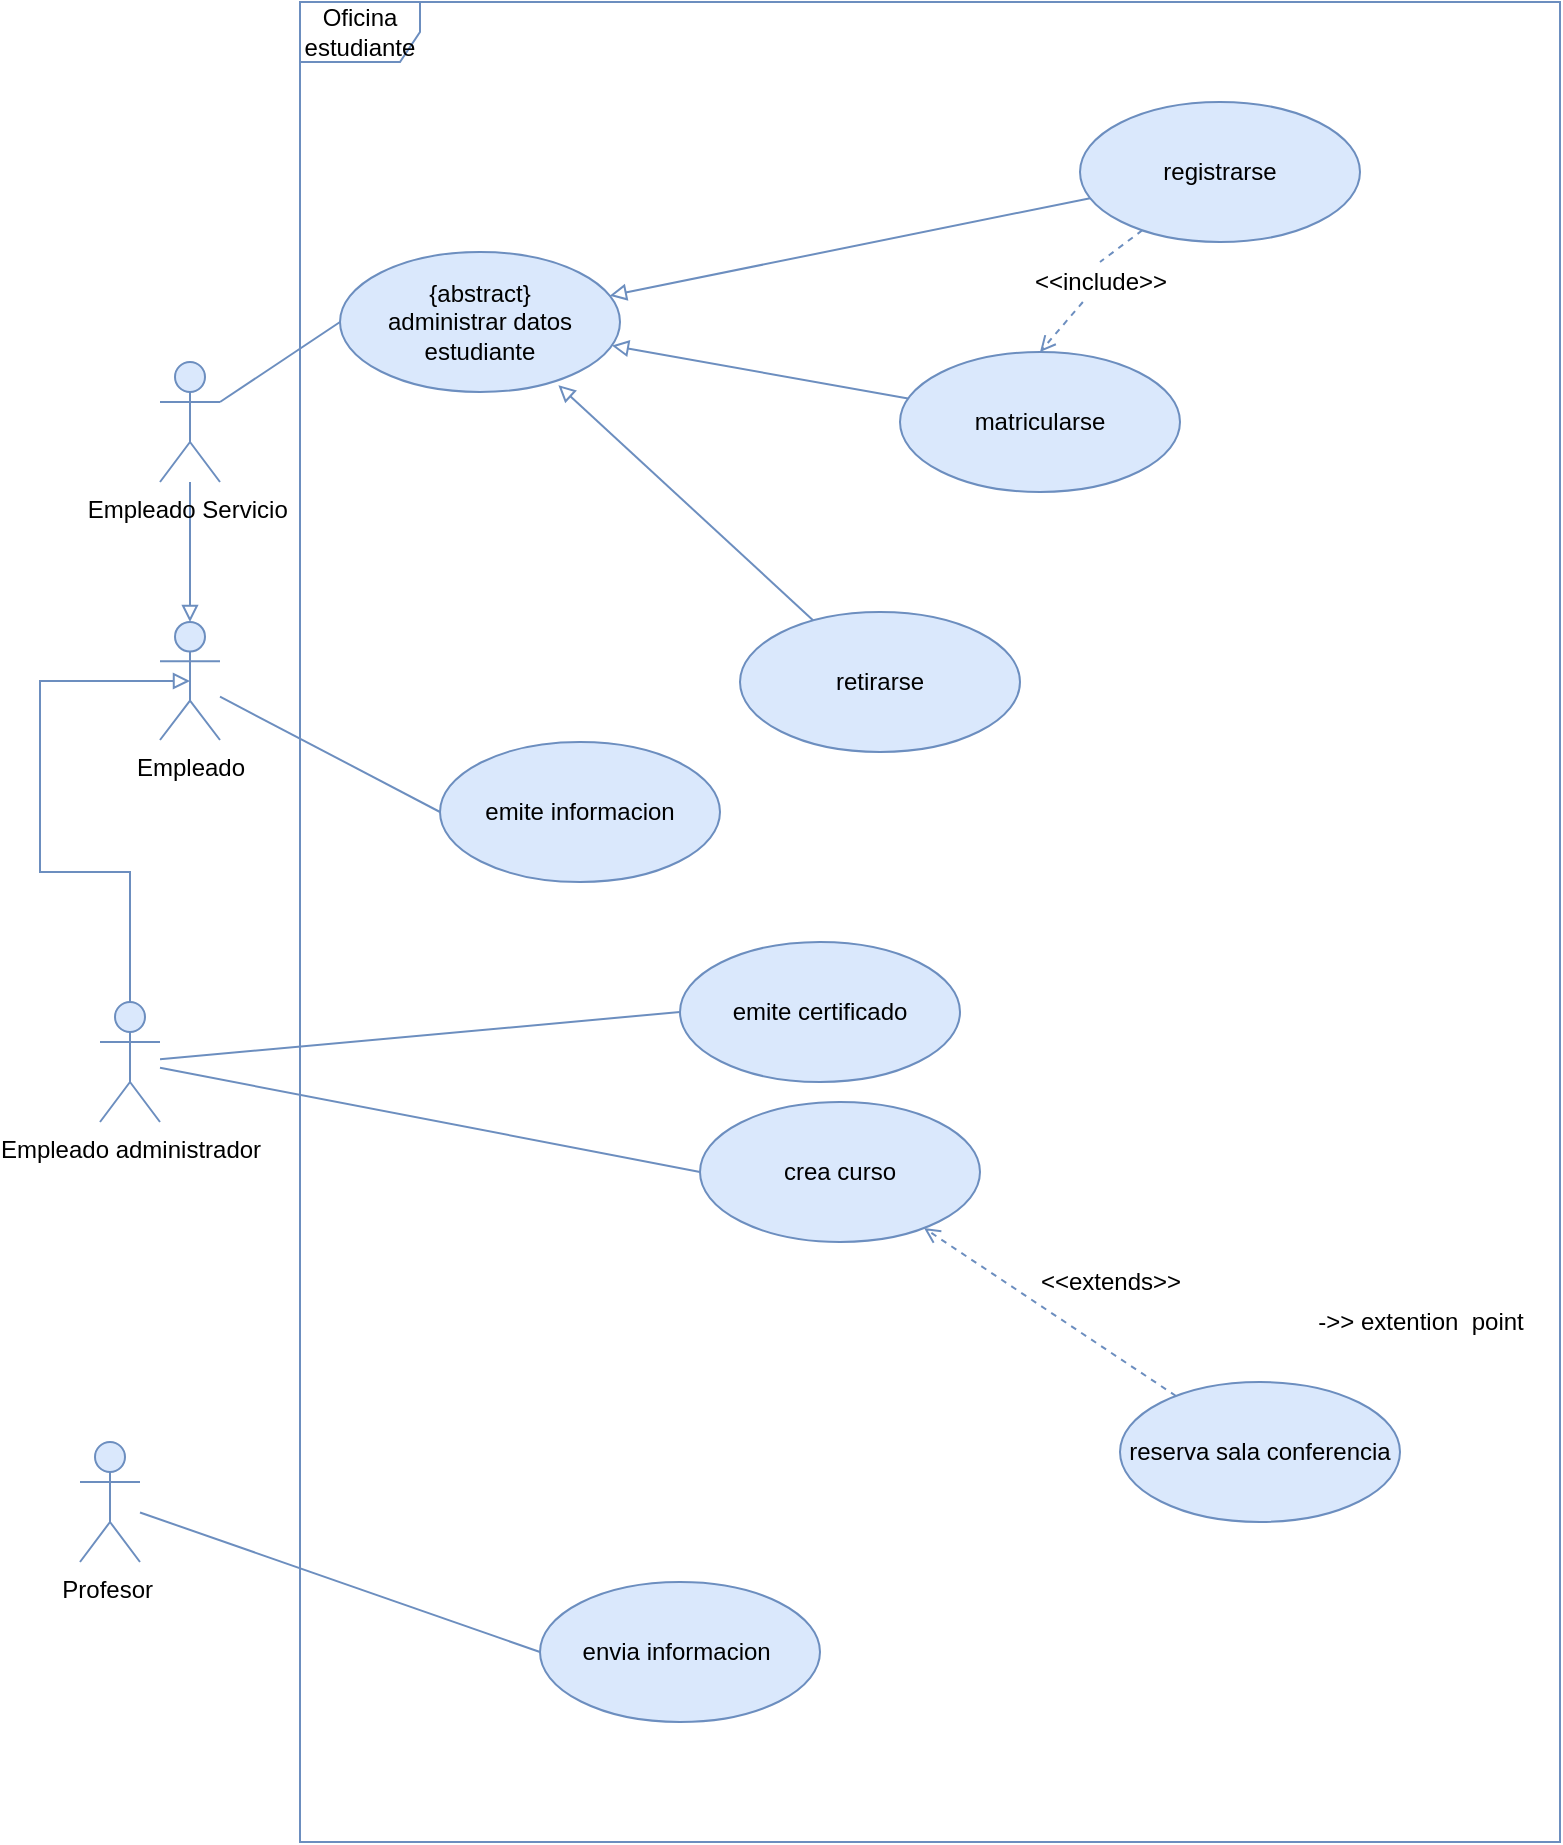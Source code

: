 <mxfile version="18.0.4" type="device" pages="2"><diagram id="XEP6a9qHe1voFCJpr0oO" name="Página-1"><mxGraphModel dx="1483" dy="909" grid="1" gridSize="10" guides="1" tooltips="1" connect="1" arrows="1" fold="1" page="1" pageScale="1" pageWidth="827" pageHeight="1169" math="0" shadow="0"><root><mxCell id="0"/><mxCell id="1" parent="0"/><mxCell id="YhiqqzPrHOOlcmlcAtJl-3" style="edgeStyle=none;rounded=0;orthogonalLoop=1;jettySize=auto;html=1;entryX=0;entryY=0.5;entryDx=0;entryDy=0;endArrow=none;endFill=0;fillColor=#dae8fc;strokeColor=#6C8EBF;" parent="1" target="P77ipFcIM_R2ERbLckpS-14" edge="1" source="P77ipFcIM_R2ERbLckpS-2"><mxGeometry relative="1" as="geometry"><mxPoint x="250" y="630" as="sourcePoint"/></mxGeometry></mxCell><mxCell id="YhiqqzPrHOOlcmlcAtJl-5" style="edgeStyle=none;rounded=0;orthogonalLoop=1;jettySize=auto;html=1;entryX=0;entryY=0.5;entryDx=0;entryDy=0;endArrow=none;endFill=0;fillColor=#dae8fc;strokeColor=#6C8EBF;" parent="1" source="P77ipFcIM_R2ERbLckpS-2" target="P77ipFcIM_R2ERbLckpS-18" edge="1"><mxGeometry relative="1" as="geometry"/></mxCell><mxCell id="tGqUCJUEY2w_j-EYIoIa-2" style="edgeStyle=orthogonalEdgeStyle;rounded=0;orthogonalLoop=1;jettySize=auto;html=1;entryX=0.5;entryY=0.5;entryDx=0;entryDy=0;entryPerimeter=0;endArrow=block;endFill=0;fillColor=#dae8fc;strokeColor=#6C8EBF;" edge="1" parent="1" source="P77ipFcIM_R2ERbLckpS-2" target="P77ipFcIM_R2ERbLckpS-5"><mxGeometry relative="1" as="geometry"><Array as="points"><mxPoint x="85" y="535"/><mxPoint x="40" y="535"/><mxPoint x="40" y="440"/></Array></mxGeometry></mxCell><mxCell id="P77ipFcIM_R2ERbLckpS-2" value="Empleado administrador" style="shape=umlActor;verticalLabelPosition=bottom;verticalAlign=top;html=1;fillColor=#dae8fc;strokeColor=#6C8EBF;" parent="1" vertex="1"><mxGeometry x="70" y="600" width="30" height="60" as="geometry"/></mxCell><mxCell id="P77ipFcIM_R2ERbLckpS-44" style="edgeStyle=none;rounded=0;orthogonalLoop=1;jettySize=auto;html=1;entryX=0;entryY=0.5;entryDx=0;entryDy=0;endArrow=none;endFill=0;fillColor=#dae8fc;strokeColor=#6C8EBF;" parent="1" source="P77ipFcIM_R2ERbLckpS-3" target="P77ipFcIM_R2ERbLckpS-43" edge="1"><mxGeometry relative="1" as="geometry"><Array as="points"/></mxGeometry></mxCell><mxCell id="P77ipFcIM_R2ERbLckpS-48" style="edgeStyle=none;rounded=0;orthogonalLoop=1;jettySize=auto;html=1;endArrow=block;endFill=0;fillColor=#dae8fc;strokeColor=#6C8EBF;" parent="1" source="P77ipFcIM_R2ERbLckpS-3" target="P77ipFcIM_R2ERbLckpS-5" edge="1"><mxGeometry relative="1" as="geometry"/></mxCell><mxCell id="P77ipFcIM_R2ERbLckpS-3" value="Empleado Servicio&amp;nbsp;" style="shape=umlActor;verticalLabelPosition=bottom;verticalAlign=top;html=1;fillColor=#dae8fc;strokeColor=#6C8EBF;" parent="1" vertex="1"><mxGeometry x="100" y="280" width="30" height="60" as="geometry"/></mxCell><mxCell id="P77ipFcIM_R2ERbLckpS-40" style="edgeStyle=none;rounded=0;orthogonalLoop=1;jettySize=auto;html=1;entryX=0;entryY=0.5;entryDx=0;entryDy=0;endArrow=none;endFill=0;fillColor=#dae8fc;strokeColor=#6C8EBF;" parent="1" source="P77ipFcIM_R2ERbLckpS-4" target="P77ipFcIM_R2ERbLckpS-38" edge="1"><mxGeometry relative="1" as="geometry"/></mxCell><mxCell id="P77ipFcIM_R2ERbLckpS-4" value="Profesor&amp;nbsp;" style="shape=umlActor;verticalLabelPosition=bottom;verticalAlign=top;html=1;fillColor=#dae8fc;strokeColor=#6C8EBF;" parent="1" vertex="1"><mxGeometry x="60" y="820" width="30" height="60" as="geometry"/></mxCell><mxCell id="YhiqqzPrHOOlcmlcAtJl-1" style="edgeStyle=none;rounded=0;orthogonalLoop=1;jettySize=auto;html=1;entryX=0;entryY=0.5;entryDx=0;entryDy=0;endArrow=none;endFill=0;fillColor=#dae8fc;strokeColor=#6C8EBF;" parent="1" source="P77ipFcIM_R2ERbLckpS-5" target="P77ipFcIM_R2ERbLckpS-13" edge="1"><mxGeometry relative="1" as="geometry"/></mxCell><mxCell id="P77ipFcIM_R2ERbLckpS-5" value="Empleado" style="shape=umlActor;verticalLabelPosition=bottom;verticalAlign=top;html=1;fillColor=#dae8fc;strokeColor=#6C8EBF;" parent="1" vertex="1"><mxGeometry x="100" y="410" width="30" height="59" as="geometry"/></mxCell><mxCell id="P77ipFcIM_R2ERbLckpS-13" value="emite informacion" style="ellipse;whiteSpace=wrap;html=1;fillColor=#dae8fc;strokeColor=#6C8EBF;" parent="1" vertex="1"><mxGeometry x="240" y="470" width="140" height="70" as="geometry"/></mxCell><mxCell id="P77ipFcIM_R2ERbLckpS-14" value="crea curso" style="ellipse;whiteSpace=wrap;html=1;fillColor=#dae8fc;strokeColor=#6C8EBF;" parent="1" vertex="1"><mxGeometry x="370" y="650" width="140" height="70" as="geometry"/></mxCell><mxCell id="YhiqqzPrHOOlcmlcAtJl-6" style="edgeStyle=none;rounded=0;orthogonalLoop=1;jettySize=auto;html=1;endArrow=open;endFill=0;dashed=1;fillColor=#dae8fc;strokeColor=#6C8EBF;" parent="1" source="P77ipFcIM_R2ERbLckpS-15" target="P77ipFcIM_R2ERbLckpS-14" edge="1"><mxGeometry relative="1" as="geometry"/></mxCell><mxCell id="P77ipFcIM_R2ERbLckpS-15" value="reserva sala conferencia" style="ellipse;whiteSpace=wrap;html=1;fillColor=#dae8fc;strokeColor=#6C8EBF;" parent="1" vertex="1"><mxGeometry x="580" y="790" width="140" height="70" as="geometry"/></mxCell><mxCell id="P77ipFcIM_R2ERbLckpS-18" value="emite certificado" style="ellipse;whiteSpace=wrap;html=1;fillColor=#dae8fc;strokeColor=#6C8EBF;" parent="1" vertex="1"><mxGeometry x="360" y="570" width="140" height="70" as="geometry"/></mxCell><mxCell id="P77ipFcIM_R2ERbLckpS-47" style="edgeStyle=none;rounded=0;orthogonalLoop=1;jettySize=auto;html=1;entryX=0.78;entryY=0.951;entryDx=0;entryDy=0;entryPerimeter=0;endArrow=block;endFill=0;fillColor=#dae8fc;strokeColor=#6C8EBF;" parent="1" source="P77ipFcIM_R2ERbLckpS-20" target="P77ipFcIM_R2ERbLckpS-43" edge="1"><mxGeometry relative="1" as="geometry"/></mxCell><mxCell id="P77ipFcIM_R2ERbLckpS-20" value="retirarse" style="ellipse;whiteSpace=wrap;html=1;fillColor=#dae8fc;strokeColor=#6C8EBF;" parent="1" vertex="1"><mxGeometry x="390" y="405" width="140" height="70" as="geometry"/></mxCell><mxCell id="P77ipFcIM_R2ERbLckpS-46" style="edgeStyle=none;rounded=0;orthogonalLoop=1;jettySize=auto;html=1;endArrow=block;endFill=0;fillColor=#dae8fc;strokeColor=#6C8EBF;" parent="1" source="P77ipFcIM_R2ERbLckpS-21" target="P77ipFcIM_R2ERbLckpS-43" edge="1"><mxGeometry relative="1" as="geometry"/></mxCell><mxCell id="P77ipFcIM_R2ERbLckpS-21" value="matricularse" style="ellipse;whiteSpace=wrap;html=1;fillColor=#dae8fc;strokeColor=#6C8EBF;" parent="1" vertex="1"><mxGeometry x="470" y="275" width="140" height="70" as="geometry"/></mxCell><mxCell id="P77ipFcIM_R2ERbLckpS-45" style="edgeStyle=none;rounded=0;orthogonalLoop=1;jettySize=auto;html=1;endArrow=block;endFill=0;fillColor=#dae8fc;strokeColor=#6C8EBF;" parent="1" source="P77ipFcIM_R2ERbLckpS-22" target="P77ipFcIM_R2ERbLckpS-43" edge="1"><mxGeometry relative="1" as="geometry"/></mxCell><mxCell id="P77ipFcIM_R2ERbLckpS-53" style="edgeStyle=none;rounded=0;orthogonalLoop=1;jettySize=auto;html=1;entryX=0.5;entryY=0;entryDx=0;entryDy=0;endArrow=open;endFill=0;dashed=1;startArrow=none;fillColor=#dae8fc;strokeColor=#6C8EBF;" parent="1" source="P77ipFcIM_R2ERbLckpS-54" target="P77ipFcIM_R2ERbLckpS-21" edge="1"><mxGeometry relative="1" as="geometry"/></mxCell><mxCell id="P77ipFcIM_R2ERbLckpS-22" value="registrarse" style="ellipse;whiteSpace=wrap;html=1;fillColor=#dae8fc;strokeColor=#6C8EBF;" parent="1" vertex="1"><mxGeometry x="560" y="150" width="140" height="70" as="geometry"/></mxCell><mxCell id="P77ipFcIM_R2ERbLckpS-38" value="envia informacion&amp;nbsp;" style="ellipse;whiteSpace=wrap;html=1;fillColor=#dae8fc;strokeColor=#6C8EBF;" parent="1" vertex="1"><mxGeometry x="290" y="890" width="140" height="70" as="geometry"/></mxCell><mxCell id="P77ipFcIM_R2ERbLckpS-43" value="{abstract}&lt;br&gt;administrar datos estudiante" style="ellipse;whiteSpace=wrap;html=1;fillColor=#dae8fc;strokeColor=#6C8EBF;" parent="1" vertex="1"><mxGeometry x="190" y="225" width="140" height="70" as="geometry"/></mxCell><mxCell id="P77ipFcIM_R2ERbLckpS-54" value="&amp;lt;&amp;lt;include&amp;gt;&amp;gt;" style="text;html=1;align=center;verticalAlign=middle;resizable=0;points=[];autosize=1;strokeColor=none;fillColor=none;" parent="1" vertex="1"><mxGeometry x="530" y="230" width="80" height="20" as="geometry"/></mxCell><mxCell id="P77ipFcIM_R2ERbLckpS-55" value="" style="edgeStyle=none;rounded=0;orthogonalLoop=1;jettySize=auto;html=1;entryX=0.5;entryY=0;entryDx=0;entryDy=0;endArrow=none;endFill=0;dashed=1;fillColor=#dae8fc;strokeColor=#6C8EBF;" parent="1" source="P77ipFcIM_R2ERbLckpS-22" target="P77ipFcIM_R2ERbLckpS-54" edge="1"><mxGeometry relative="1" as="geometry"><mxPoint x="598.695" y="216.305" as="sourcePoint"/><mxPoint x="540" y="275" as="targetPoint"/></mxGeometry></mxCell><mxCell id="YhiqqzPrHOOlcmlcAtJl-7" value="&amp;lt;&amp;lt;extends&amp;gt;&amp;gt;" style="text;html=1;align=center;verticalAlign=middle;resizable=0;points=[];autosize=1;strokeColor=none;fillColor=none;" parent="1" vertex="1"><mxGeometry x="530" y="730" width="90" height="20" as="geometry"/></mxCell><mxCell id="YhiqqzPrHOOlcmlcAtJl-8" value="-&amp;gt;&amp;gt; extention&amp;nbsp; point" style="text;html=1;align=center;verticalAlign=middle;resizable=0;points=[];autosize=1;strokeColor=none;fillColor=none;" parent="1" vertex="1"><mxGeometry x="670" y="750" width="120" height="20" as="geometry"/></mxCell><mxCell id="YhiqqzPrHOOlcmlcAtJl-9" value="Oficina estudiante" style="shape=umlFrame;whiteSpace=wrap;html=1;strokeColor=#6C8EBF;" parent="1" vertex="1"><mxGeometry x="170" y="100" width="630" height="920" as="geometry"/></mxCell></root></mxGraphModel></diagram><diagram name="Copia de Página-1" id="zd-eHVlBrizA4JO95EbB"><mxGraphModel dx="1865" dy="641" grid="1" gridSize="10" guides="1" tooltips="1" connect="1" arrows="1" fold="1" page="1" pageScale="1" pageWidth="827" pageHeight="1169" math="0" shadow="0"><root><mxCell id="sjKPUpSPEDr3XZaLEi1m-0"/><mxCell id="sjKPUpSPEDr3XZaLEi1m-1" parent="sjKPUpSPEDr3XZaLEi1m-0"/><mxCell id="sjKPUpSPEDr3XZaLEi1m-4" style="edgeStyle=none;rounded=0;orthogonalLoop=1;jettySize=auto;html=1;endArrow=block;endFill=0;" edge="1" parent="sjKPUpSPEDr3XZaLEi1m-1" source="sjKPUpSPEDr3XZaLEi1m-5"><mxGeometry relative="1" as="geometry"><mxPoint x="170" y="530" as="targetPoint"/></mxGeometry></mxCell><mxCell id="J2J2XzihSKidJViRo5GS-2" style="edgeStyle=none;rounded=0;orthogonalLoop=1;jettySize=auto;html=1;entryX=0;entryY=0.5;entryDx=0;entryDy=0;endArrow=open;endFill=0;" edge="1" parent="sjKPUpSPEDr3XZaLEi1m-1" source="sjKPUpSPEDr3XZaLEi1m-5" target="sjKPUpSPEDr3XZaLEi1m-14"><mxGeometry relative="1" as="geometry"/></mxCell><mxCell id="sjKPUpSPEDr3XZaLEi1m-5" value="Empleado administrador" style="shape=umlActor;verticalLabelPosition=bottom;verticalAlign=top;html=1;" vertex="1" parent="sjKPUpSPEDr3XZaLEi1m-1"><mxGeometry x="210" y="585" width="30" height="60" as="geometry"/></mxCell><mxCell id="sjKPUpSPEDr3XZaLEi1m-6" style="edgeStyle=none;rounded=0;orthogonalLoop=1;jettySize=auto;html=1;entryX=0;entryY=0.5;entryDx=0;entryDy=0;endArrow=none;endFill=0;" edge="1" parent="sjKPUpSPEDr3XZaLEi1m-1" source="sjKPUpSPEDr3XZaLEi1m-8" target="sjKPUpSPEDr3XZaLEi1m-29"><mxGeometry relative="1" as="geometry"><Array as="points"/></mxGeometry></mxCell><mxCell id="sjKPUpSPEDr3XZaLEi1m-7" style="edgeStyle=none;rounded=0;orthogonalLoop=1;jettySize=auto;html=1;endArrow=block;endFill=0;" edge="1" parent="sjKPUpSPEDr3XZaLEi1m-1" source="sjKPUpSPEDr3XZaLEi1m-8" target="sjKPUpSPEDr3XZaLEi1m-12"><mxGeometry relative="1" as="geometry"/></mxCell><mxCell id="sjKPUpSPEDr3XZaLEi1m-8" value="Empleado Servicio&amp;nbsp;" style="shape=umlActor;verticalLabelPosition=bottom;verticalAlign=top;html=1;" vertex="1" parent="sjKPUpSPEDr3XZaLEi1m-1"><mxGeometry x="-10" y="585" width="30" height="60" as="geometry"/></mxCell><mxCell id="sjKPUpSPEDr3XZaLEi1m-9" style="edgeStyle=none;rounded=0;orthogonalLoop=1;jettySize=auto;html=1;entryX=0;entryY=0.5;entryDx=0;entryDy=0;endArrow=none;endFill=0;" edge="1" parent="sjKPUpSPEDr3XZaLEi1m-1" source="sjKPUpSPEDr3XZaLEi1m-10" target="sjKPUpSPEDr3XZaLEi1m-28"><mxGeometry relative="1" as="geometry"/></mxCell><mxCell id="sjKPUpSPEDr3XZaLEi1m-10" value="Profesor&amp;nbsp;" style="shape=umlActor;verticalLabelPosition=bottom;verticalAlign=top;html=1;" vertex="1" parent="sjKPUpSPEDr3XZaLEi1m-1"><mxGeometry x="170" y="720" width="30" height="60" as="geometry"/></mxCell><mxCell id="sjKPUpSPEDr3XZaLEi1m-11" style="edgeStyle=none;rounded=0;orthogonalLoop=1;jettySize=auto;html=1;entryX=0;entryY=0.5;entryDx=0;entryDy=0;endArrow=none;endFill=0;exitX=0.5;exitY=0.5;exitDx=0;exitDy=0;exitPerimeter=0;" edge="1" parent="sjKPUpSPEDr3XZaLEi1m-1" source="sjKPUpSPEDr3XZaLEi1m-5" target="sjKPUpSPEDr3XZaLEi1m-16"><mxGeometry relative="1" as="geometry"><mxPoint x="250" y="620" as="sourcePoint"/></mxGeometry></mxCell><mxCell id="sjKPUpSPEDr3XZaLEi1m-12" value="Empleado" style="shape=umlActor;verticalLabelPosition=bottom;verticalAlign=top;html=1;" vertex="1" parent="sjKPUpSPEDr3XZaLEi1m-1"><mxGeometry x="150" y="450" width="30" height="59" as="geometry"/></mxCell><mxCell id="sjKPUpSPEDr3XZaLEi1m-13" value="emite informacion" style="ellipse;whiteSpace=wrap;html=1;" vertex="1" parent="sjKPUpSPEDr3XZaLEi1m-1"><mxGeometry x="390" y="460" width="140" height="70" as="geometry"/></mxCell><mxCell id="sjKPUpSPEDr3XZaLEi1m-14" value="crea curso" style="ellipse;whiteSpace=wrap;html=1;" vertex="1" parent="sjKPUpSPEDr3XZaLEi1m-1"><mxGeometry x="690" y="870" width="140" height="70" as="geometry"/></mxCell><mxCell id="J2J2XzihSKidJViRo5GS-3" style="edgeStyle=none;rounded=0;orthogonalLoop=1;jettySize=auto;html=1;entryX=0.693;entryY=1.011;entryDx=0;entryDy=0;entryPerimeter=0;dashed=1;endArrow=open;endFill=0;" edge="1" parent="sjKPUpSPEDr3XZaLEi1m-1" source="sjKPUpSPEDr3XZaLEi1m-15" target="sjKPUpSPEDr3XZaLEi1m-14"><mxGeometry relative="1" as="geometry"/></mxCell><mxCell id="sjKPUpSPEDr3XZaLEi1m-15" value="reserva sala conferencia" style="ellipse;whiteSpace=wrap;html=1;" vertex="1" parent="sjKPUpSPEDr3XZaLEi1m-1"><mxGeometry x="770" y="990" width="140" height="70" as="geometry"/></mxCell><mxCell id="sjKPUpSPEDr3XZaLEi1m-16" value="emite certificado" style="ellipse;whiteSpace=wrap;html=1;" vertex="1" parent="sjKPUpSPEDr3XZaLEi1m-1"><mxGeometry x="710" y="530" width="140" height="70" as="geometry"/></mxCell><mxCell id="sjKPUpSPEDr3XZaLEi1m-18" style="edgeStyle=none;rounded=0;orthogonalLoop=1;jettySize=auto;html=1;entryX=0.78;entryY=0.951;entryDx=0;entryDy=0;entryPerimeter=0;endArrow=block;endFill=0;" edge="1" parent="sjKPUpSPEDr3XZaLEi1m-1" source="sjKPUpSPEDr3XZaLEi1m-19" target="sjKPUpSPEDr3XZaLEi1m-29"><mxGeometry relative="1" as="geometry"/></mxCell><mxCell id="sjKPUpSPEDr3XZaLEi1m-19" value="retirarse" style="ellipse;whiteSpace=wrap;html=1;" vertex="1" parent="sjKPUpSPEDr3XZaLEi1m-1"><mxGeometry x="520" y="415" width="140" height="70" as="geometry"/></mxCell><mxCell id="sjKPUpSPEDr3XZaLEi1m-20" style="edgeStyle=none;rounded=0;orthogonalLoop=1;jettySize=auto;html=1;endArrow=block;endFill=0;" edge="1" parent="sjKPUpSPEDr3XZaLEi1m-1" source="sjKPUpSPEDr3XZaLEi1m-21" target="sjKPUpSPEDr3XZaLEi1m-29"><mxGeometry relative="1" as="geometry"/></mxCell><mxCell id="sjKPUpSPEDr3XZaLEi1m-21" value="matricularse" style="ellipse;whiteSpace=wrap;html=1;" vertex="1" parent="sjKPUpSPEDr3XZaLEi1m-1"><mxGeometry x="600" y="285" width="140" height="70" as="geometry"/></mxCell><mxCell id="sjKPUpSPEDr3XZaLEi1m-23" style="edgeStyle=none;rounded=0;orthogonalLoop=1;jettySize=auto;html=1;endArrow=block;endFill=0;" edge="1" parent="sjKPUpSPEDr3XZaLEi1m-1" source="sjKPUpSPEDr3XZaLEi1m-25" target="sjKPUpSPEDr3XZaLEi1m-29"><mxGeometry relative="1" as="geometry"/></mxCell><mxCell id="sjKPUpSPEDr3XZaLEi1m-24" style="edgeStyle=none;rounded=0;orthogonalLoop=1;jettySize=auto;html=1;entryX=0.5;entryY=0;entryDx=0;entryDy=0;endArrow=open;endFill=0;dashed=1;startArrow=none;" edge="1" parent="sjKPUpSPEDr3XZaLEi1m-1" source="sjKPUpSPEDr3XZaLEi1m-30" target="sjKPUpSPEDr3XZaLEi1m-21"><mxGeometry relative="1" as="geometry"/></mxCell><mxCell id="sjKPUpSPEDr3XZaLEi1m-25" value="registrarse" style="ellipse;whiteSpace=wrap;html=1;" vertex="1" parent="sjKPUpSPEDr3XZaLEi1m-1"><mxGeometry x="690" y="160" width="140" height="70" as="geometry"/></mxCell><mxCell id="sjKPUpSPEDr3XZaLEi1m-26" value="principal -&amp;gt;&amp;gt;" style="text;html=1;align=center;verticalAlign=middle;resizable=0;points=[];autosize=1;strokeColor=none;fillColor=none;" vertex="1" parent="sjKPUpSPEDr3XZaLEi1m-1"><mxGeometry x="10" y="440" width="80" height="20" as="geometry"/></mxCell><mxCell id="sjKPUpSPEDr3XZaLEi1m-27" value="«actor»&lt;br&gt;&lt;b&gt;Sistema de notificacion&amp;nbsp;&lt;/b&gt;" style="html=1;" vertex="1" parent="sjKPUpSPEDr3XZaLEi1m-1"><mxGeometry x="140" y="870" width="110" height="50" as="geometry"/></mxCell><mxCell id="sjKPUpSPEDr3XZaLEi1m-28" value="envia informacion&amp;nbsp;" style="ellipse;whiteSpace=wrap;html=1;" vertex="1" parent="sjKPUpSPEDr3XZaLEi1m-1"><mxGeometry x="450" y="680" width="140" height="70" as="geometry"/></mxCell><mxCell id="sjKPUpSPEDr3XZaLEi1m-29" value="{abstract}&lt;br&gt;administrar datos estudiante" style="ellipse;whiteSpace=wrap;html=1;" vertex="1" parent="sjKPUpSPEDr3XZaLEi1m-1"><mxGeometry x="320" y="235" width="140" height="70" as="geometry"/></mxCell><mxCell id="sjKPUpSPEDr3XZaLEi1m-30" value="&amp;lt;&amp;lt;include&amp;gt;&amp;gt;" style="text;html=1;align=center;verticalAlign=middle;resizable=0;points=[];autosize=1;strokeColor=none;fillColor=none;" vertex="1" parent="sjKPUpSPEDr3XZaLEi1m-1"><mxGeometry x="660" y="240" width="80" height="20" as="geometry"/></mxCell><mxCell id="sjKPUpSPEDr3XZaLEi1m-31" value="" style="edgeStyle=none;rounded=0;orthogonalLoop=1;jettySize=auto;html=1;entryX=0.5;entryY=0;entryDx=0;entryDy=0;endArrow=none;endFill=0;dashed=1;" edge="1" parent="sjKPUpSPEDr3XZaLEi1m-1" source="sjKPUpSPEDr3XZaLEi1m-25" target="sjKPUpSPEDr3XZaLEi1m-30"><mxGeometry relative="1" as="geometry"><mxPoint x="728.695" y="226.305" as="sourcePoint"/><mxPoint x="670" y="285" as="targetPoint"/></mxGeometry></mxCell><mxCell id="J2J2XzihSKidJViRo5GS-4" value="&amp;lt;&amp;lt;extends&amp;gt;&amp;gt;" style="text;html=1;align=center;verticalAlign=middle;resizable=0;points=[];autosize=1;strokeColor=none;fillColor=none;" vertex="1" parent="sjKPUpSPEDr3XZaLEi1m-1"><mxGeometry x="795" y="950" width="90" height="20" as="geometry"/></mxCell></root></mxGraphModel></diagram></mxfile>